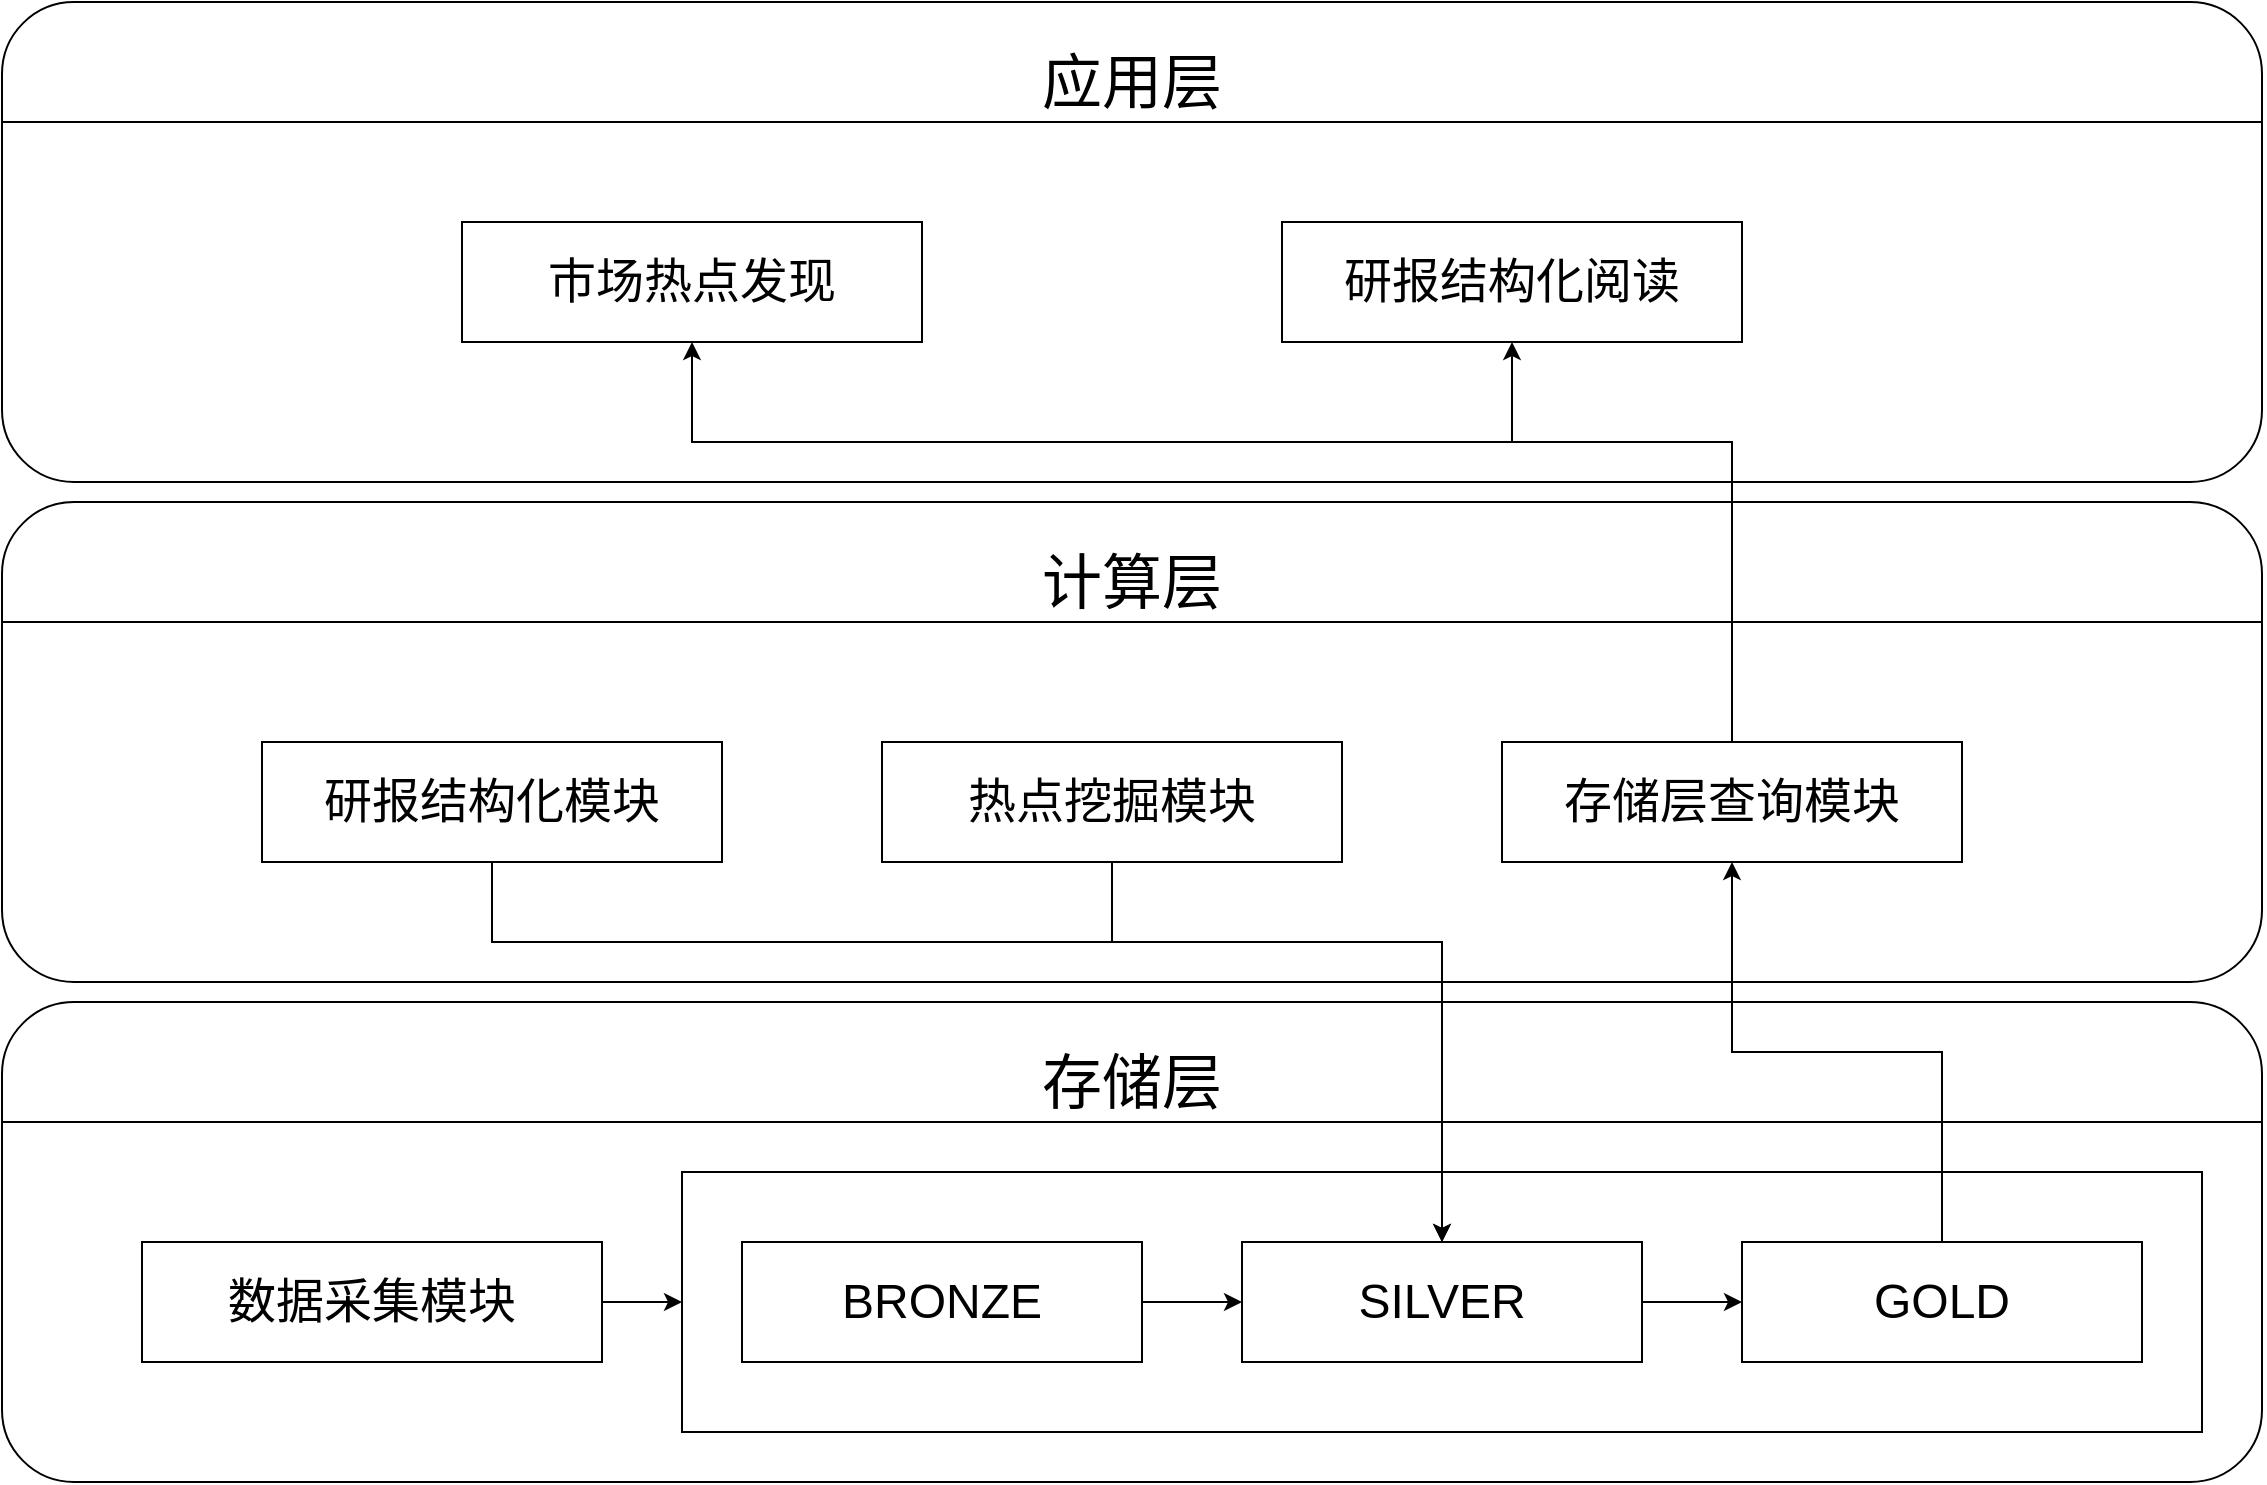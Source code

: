 <mxfile version="14.4.9" type="github">
  <diagram name="Page-1" id="12e1b939-464a-85fe-373e-61e167be1490">
    <mxGraphModel dx="1718" dy="1090" grid="1" gridSize="10" guides="1" tooltips="1" connect="1" arrows="1" fold="1" page="1" pageScale="1.5" pageWidth="1169" pageHeight="826" background="none" math="0" shadow="0">
      <root>
        <mxCell id="0" />
        <mxCell id="1" parent="0" />
        <mxCell id="9pgcuo744WiCNAEBG44h-3" value="" style="rounded=1;whiteSpace=wrap;html=1;" vertex="1" parent="1">
          <mxGeometry x="120" y="800" width="1130" height="240" as="geometry" />
        </mxCell>
        <mxCell id="9pgcuo744WiCNAEBG44h-5" value="&lt;font style=&quot;font-size: 30px&quot;&gt;存储层&lt;/font&gt;" style="text;html=1;strokeColor=none;fillColor=none;align=center;verticalAlign=middle;whiteSpace=wrap;rounded=0;" vertex="1" parent="1">
          <mxGeometry x="120" y="830" width="1130" height="20" as="geometry" />
        </mxCell>
        <mxCell id="9pgcuo744WiCNAEBG44h-6" value="" style="endArrow=none;html=1;exitX=0;exitY=0.25;exitDx=0;exitDy=0;entryX=1;entryY=0.25;entryDx=0;entryDy=0;" edge="1" parent="1" source="9pgcuo744WiCNAEBG44h-3" target="9pgcuo744WiCNAEBG44h-3">
          <mxGeometry width="50" height="50" relative="1" as="geometry">
            <mxPoint x="630" y="980" as="sourcePoint" />
            <mxPoint x="680" y="930" as="targetPoint" />
          </mxGeometry>
        </mxCell>
        <mxCell id="9pgcuo744WiCNAEBG44h-13" value="" style="rounded=1;whiteSpace=wrap;html=1;" vertex="1" parent="1">
          <mxGeometry x="120" y="550" width="1130" height="240" as="geometry" />
        </mxCell>
        <mxCell id="9pgcuo744WiCNAEBG44h-14" value="&lt;font style=&quot;font-size: 30px&quot;&gt;计算层&lt;/font&gt;" style="text;html=1;strokeColor=none;fillColor=none;align=center;verticalAlign=middle;whiteSpace=wrap;rounded=0;" vertex="1" parent="1">
          <mxGeometry x="120" y="580" width="1130" height="20" as="geometry" />
        </mxCell>
        <mxCell id="9pgcuo744WiCNAEBG44h-15" value="" style="endArrow=none;html=1;exitX=0;exitY=0.25;exitDx=0;exitDy=0;entryX=1;entryY=0.25;entryDx=0;entryDy=0;" edge="1" parent="1" source="9pgcuo744WiCNAEBG44h-13" target="9pgcuo744WiCNAEBG44h-13">
          <mxGeometry width="50" height="50" relative="1" as="geometry">
            <mxPoint x="630" y="730" as="sourcePoint" />
            <mxPoint x="680" y="680" as="targetPoint" />
          </mxGeometry>
        </mxCell>
        <mxCell id="9pgcuo744WiCNAEBG44h-16" value="" style="rounded=1;whiteSpace=wrap;html=1;" vertex="1" parent="1">
          <mxGeometry x="120" y="300" width="1130" height="240" as="geometry" />
        </mxCell>
        <mxCell id="9pgcuo744WiCNAEBG44h-17" value="&lt;font style=&quot;font-size: 30px&quot;&gt;应用层&lt;/font&gt;" style="text;html=1;strokeColor=none;fillColor=none;align=center;verticalAlign=middle;whiteSpace=wrap;rounded=0;" vertex="1" parent="1">
          <mxGeometry x="120" y="330" width="1130" height="20" as="geometry" />
        </mxCell>
        <mxCell id="9pgcuo744WiCNAEBG44h-18" value="" style="endArrow=none;html=1;exitX=0;exitY=0.25;exitDx=0;exitDy=0;entryX=1;entryY=0.25;entryDx=0;entryDy=0;" edge="1" parent="1" source="9pgcuo744WiCNAEBG44h-16" target="9pgcuo744WiCNAEBG44h-16">
          <mxGeometry width="50" height="50" relative="1" as="geometry">
            <mxPoint x="630" y="480" as="sourcePoint" />
            <mxPoint x="680" y="430" as="targetPoint" />
          </mxGeometry>
        </mxCell>
        <mxCell id="9pgcuo744WiCNAEBG44h-26" style="edgeStyle=orthogonalEdgeStyle;rounded=0;orthogonalLoop=1;jettySize=auto;html=1;exitX=1;exitY=0.5;exitDx=0;exitDy=0;entryX=0;entryY=0.5;entryDx=0;entryDy=0;" edge="1" parent="1" source="9pgcuo744WiCNAEBG44h-19" target="9pgcuo744WiCNAEBG44h-20">
          <mxGeometry relative="1" as="geometry" />
        </mxCell>
        <mxCell id="9pgcuo744WiCNAEBG44h-19" value="&lt;font style=&quot;font-size: 24px&quot;&gt;数据采集模块&lt;/font&gt;" style="rounded=0;whiteSpace=wrap;html=1;" vertex="1" parent="1">
          <mxGeometry x="190" y="920" width="230" height="60" as="geometry" />
        </mxCell>
        <mxCell id="9pgcuo744WiCNAEBG44h-20" value="" style="rounded=0;whiteSpace=wrap;html=1;" vertex="1" parent="1">
          <mxGeometry x="460" y="885" width="760" height="130" as="geometry" />
        </mxCell>
        <mxCell id="9pgcuo744WiCNAEBG44h-24" style="edgeStyle=orthogonalEdgeStyle;rounded=0;orthogonalLoop=1;jettySize=auto;html=1;exitX=1;exitY=0.5;exitDx=0;exitDy=0;" edge="1" parent="1" source="9pgcuo744WiCNAEBG44h-21" target="9pgcuo744WiCNAEBG44h-22">
          <mxGeometry relative="1" as="geometry" />
        </mxCell>
        <mxCell id="9pgcuo744WiCNAEBG44h-21" value="&lt;font style=&quot;font-size: 24px&quot;&gt;BRONZE&lt;/font&gt;" style="rounded=0;whiteSpace=wrap;html=1;" vertex="1" parent="1">
          <mxGeometry x="490" y="920" width="200" height="60" as="geometry" />
        </mxCell>
        <mxCell id="9pgcuo744WiCNAEBG44h-25" style="edgeStyle=orthogonalEdgeStyle;rounded=0;orthogonalLoop=1;jettySize=auto;html=1;exitX=1;exitY=0.5;exitDx=0;exitDy=0;entryX=0;entryY=0.5;entryDx=0;entryDy=0;" edge="1" parent="1" source="9pgcuo744WiCNAEBG44h-22" target="9pgcuo744WiCNAEBG44h-23">
          <mxGeometry relative="1" as="geometry" />
        </mxCell>
        <mxCell id="9pgcuo744WiCNAEBG44h-22" value="&lt;span style=&quot;font-size: 24px&quot;&gt;SILVER&lt;/span&gt;" style="rounded=0;whiteSpace=wrap;html=1;" vertex="1" parent="1">
          <mxGeometry x="740" y="920" width="200" height="60" as="geometry" />
        </mxCell>
        <mxCell id="9pgcuo744WiCNAEBG44h-31" style="edgeStyle=orthogonalEdgeStyle;rounded=0;orthogonalLoop=1;jettySize=auto;html=1;exitX=0.5;exitY=0;exitDx=0;exitDy=0;" edge="1" parent="1" source="9pgcuo744WiCNAEBG44h-23" target="9pgcuo744WiCNAEBG44h-29">
          <mxGeometry relative="1" as="geometry" />
        </mxCell>
        <mxCell id="9pgcuo744WiCNAEBG44h-23" value="&lt;font style=&quot;font-size: 24px&quot;&gt;GOLD&lt;/font&gt;" style="rounded=0;whiteSpace=wrap;html=1;" vertex="1" parent="1">
          <mxGeometry x="990" y="920" width="200" height="60" as="geometry" />
        </mxCell>
        <mxCell id="9pgcuo744WiCNAEBG44h-39" style="edgeStyle=orthogonalEdgeStyle;rounded=0;orthogonalLoop=1;jettySize=auto;html=1;exitX=0.5;exitY=1;exitDx=0;exitDy=0;entryX=0.5;entryY=0;entryDx=0;entryDy=0;" edge="1" parent="1" source="9pgcuo744WiCNAEBG44h-27" target="9pgcuo744WiCNAEBG44h-22">
          <mxGeometry relative="1" as="geometry">
            <Array as="points">
              <mxPoint x="365" y="770" />
              <mxPoint x="840" y="770" />
            </Array>
          </mxGeometry>
        </mxCell>
        <mxCell id="9pgcuo744WiCNAEBG44h-27" value="&lt;span style=&quot;font-size: 24px&quot;&gt;研报结构化模块&lt;/span&gt;" style="rounded=0;whiteSpace=wrap;html=1;" vertex="1" parent="1">
          <mxGeometry x="250" y="670" width="230" height="60" as="geometry" />
        </mxCell>
        <mxCell id="9pgcuo744WiCNAEBG44h-38" style="edgeStyle=orthogonalEdgeStyle;rounded=0;orthogonalLoop=1;jettySize=auto;html=1;exitX=0.5;exitY=1;exitDx=0;exitDy=0;" edge="1" parent="1" source="9pgcuo744WiCNAEBG44h-28" target="9pgcuo744WiCNAEBG44h-22">
          <mxGeometry relative="1" as="geometry">
            <Array as="points">
              <mxPoint x="675" y="770" />
              <mxPoint x="840" y="770" />
            </Array>
          </mxGeometry>
        </mxCell>
        <mxCell id="9pgcuo744WiCNAEBG44h-28" value="&lt;span style=&quot;font-size: 24px&quot;&gt;热点挖掘模块&lt;/span&gt;" style="rounded=0;whiteSpace=wrap;html=1;" vertex="1" parent="1">
          <mxGeometry x="560" y="670" width="230" height="60" as="geometry" />
        </mxCell>
        <mxCell id="9pgcuo744WiCNAEBG44h-36" style="edgeStyle=orthogonalEdgeStyle;rounded=0;orthogonalLoop=1;jettySize=auto;html=1;exitX=0.5;exitY=0;exitDx=0;exitDy=0;" edge="1" parent="1" source="9pgcuo744WiCNAEBG44h-29" target="9pgcuo744WiCNAEBG44h-33">
          <mxGeometry relative="1" as="geometry">
            <Array as="points">
              <mxPoint x="985" y="520" />
              <mxPoint x="875" y="520" />
            </Array>
          </mxGeometry>
        </mxCell>
        <mxCell id="9pgcuo744WiCNAEBG44h-37" style="edgeStyle=orthogonalEdgeStyle;rounded=0;orthogonalLoop=1;jettySize=auto;html=1;exitX=0.5;exitY=0;exitDx=0;exitDy=0;" edge="1" parent="1" source="9pgcuo744WiCNAEBG44h-29" target="9pgcuo744WiCNAEBG44h-32">
          <mxGeometry relative="1" as="geometry">
            <Array as="points">
              <mxPoint x="985" y="520" />
              <mxPoint x="465" y="520" />
            </Array>
          </mxGeometry>
        </mxCell>
        <mxCell id="9pgcuo744WiCNAEBG44h-29" value="&lt;span style=&quot;font-size: 24px&quot;&gt;存储层查询模块&lt;/span&gt;" style="rounded=0;whiteSpace=wrap;html=1;" vertex="1" parent="1">
          <mxGeometry x="870" y="670" width="230" height="60" as="geometry" />
        </mxCell>
        <mxCell id="9pgcuo744WiCNAEBG44h-32" value="&lt;span style=&quot;font-size: 24px&quot;&gt;市场热点发现&lt;/span&gt;" style="rounded=0;whiteSpace=wrap;html=1;" vertex="1" parent="1">
          <mxGeometry x="350" y="410" width="230" height="60" as="geometry" />
        </mxCell>
        <mxCell id="9pgcuo744WiCNAEBG44h-33" value="&lt;span style=&quot;font-size: 24px&quot;&gt;研报结构化阅读&lt;/span&gt;" style="rounded=0;whiteSpace=wrap;html=1;" vertex="1" parent="1">
          <mxGeometry x="760" y="410" width="230" height="60" as="geometry" />
        </mxCell>
      </root>
    </mxGraphModel>
  </diagram>
</mxfile>
